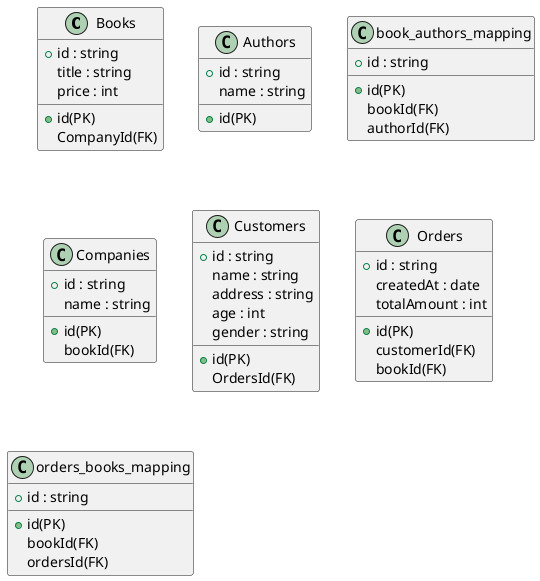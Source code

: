 @startuml
class Books {
    +id : string
    title : string
    price : int
}

Books : +id(PK)
Books : CompanyId(FK)

class Authors {
    +id : string
    name : string
}

Authors : +id(PK)

class book_authors_mapping{
    +id : string
}

book_authors_mapping : +id(PK)
book_authors_mapping : bookId(FK)
book_authors_mapping : authorId(FK)

class Companies{
    +id : string
    name : string
}

Companies : +id(PK)
Companies : bookId(FK)

class Customers{
    +id : string
    name : string
    address : string
    age : int
    gender : string 
}

Customers : +id(PK)
Customers : OrdersId(FK)

class Orders{
    +id : string
    createdAt : date
    totalAmount : int 
}

Orders : +id(PK)
Orders : customerId(FK)
Orders : bookId(FK)

class orders_books_mapping{
    +id : string
}

orders_books_mapping : +id(PK)
orders_books_mapping : bookId(FK)
orders_books_mapping : ordersId(FK)

@enduml